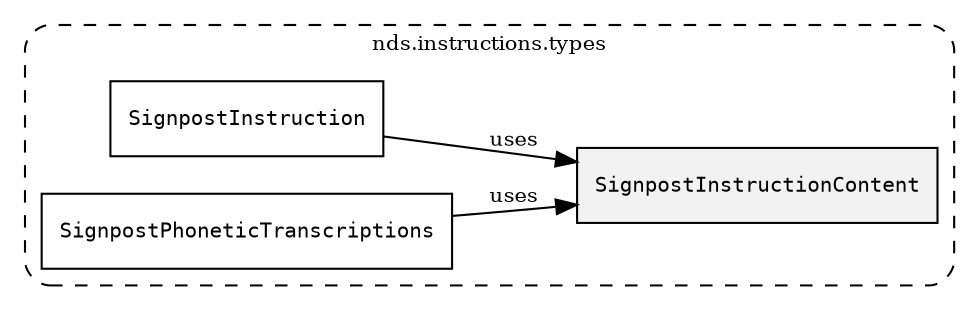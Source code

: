 /**
 * This dot file creates symbol collaboration diagram for SignpostInstructionContent.
 */
digraph ZSERIO
{
    node [shape=box, fontsize=10];
    rankdir="LR";
    fontsize=10;
    tooltip="SignpostInstructionContent collaboration diagram";

    subgraph "cluster_nds.instructions.types"
    {
        style="dashed, rounded";
        label="nds.instructions.types";
        tooltip="Package nds.instructions.types";
        href="../../../content/packages/nds.instructions.types.html#Package-nds-instructions-types";
        target="_parent";

        "SignpostInstructionContent" [style="filled", fillcolor="#0000000D", target="_parent", label=<<font face="monospace"><table align="center" border="0" cellspacing="0" cellpadding="0"><tr><td href="../../../content/packages/nds.instructions.types.html#Bitmask-SignpostInstructionContent" title="Bitmask defined in nds.instructions.types">SignpostInstructionContent</td></tr></table></font>>];
        "SignpostInstruction" [target="_parent", label=<<font face="monospace"><table align="center" border="0" cellspacing="0" cellpadding="0"><tr><td href="../../../content/packages/nds.instructions.types.html#Structure-SignpostInstruction" title="Structure defined in nds.instructions.types">SignpostInstruction</td></tr></table></font>>];
        "SignpostPhoneticTranscriptions" [target="_parent", label=<<font face="monospace"><table align="center" border="0" cellspacing="0" cellpadding="0"><tr><td href="../../../content/packages/nds.instructions.types.html#Structure-SignpostPhoneticTranscriptions" title="Structure defined in nds.instructions.types">SignpostPhoneticTranscriptions</td></tr></table></font>>];
    }

    "SignpostInstruction" -> "SignpostInstructionContent" [label="uses", fontsize=10];
    "SignpostPhoneticTranscriptions" -> "SignpostInstructionContent" [label="uses", fontsize=10];
}
